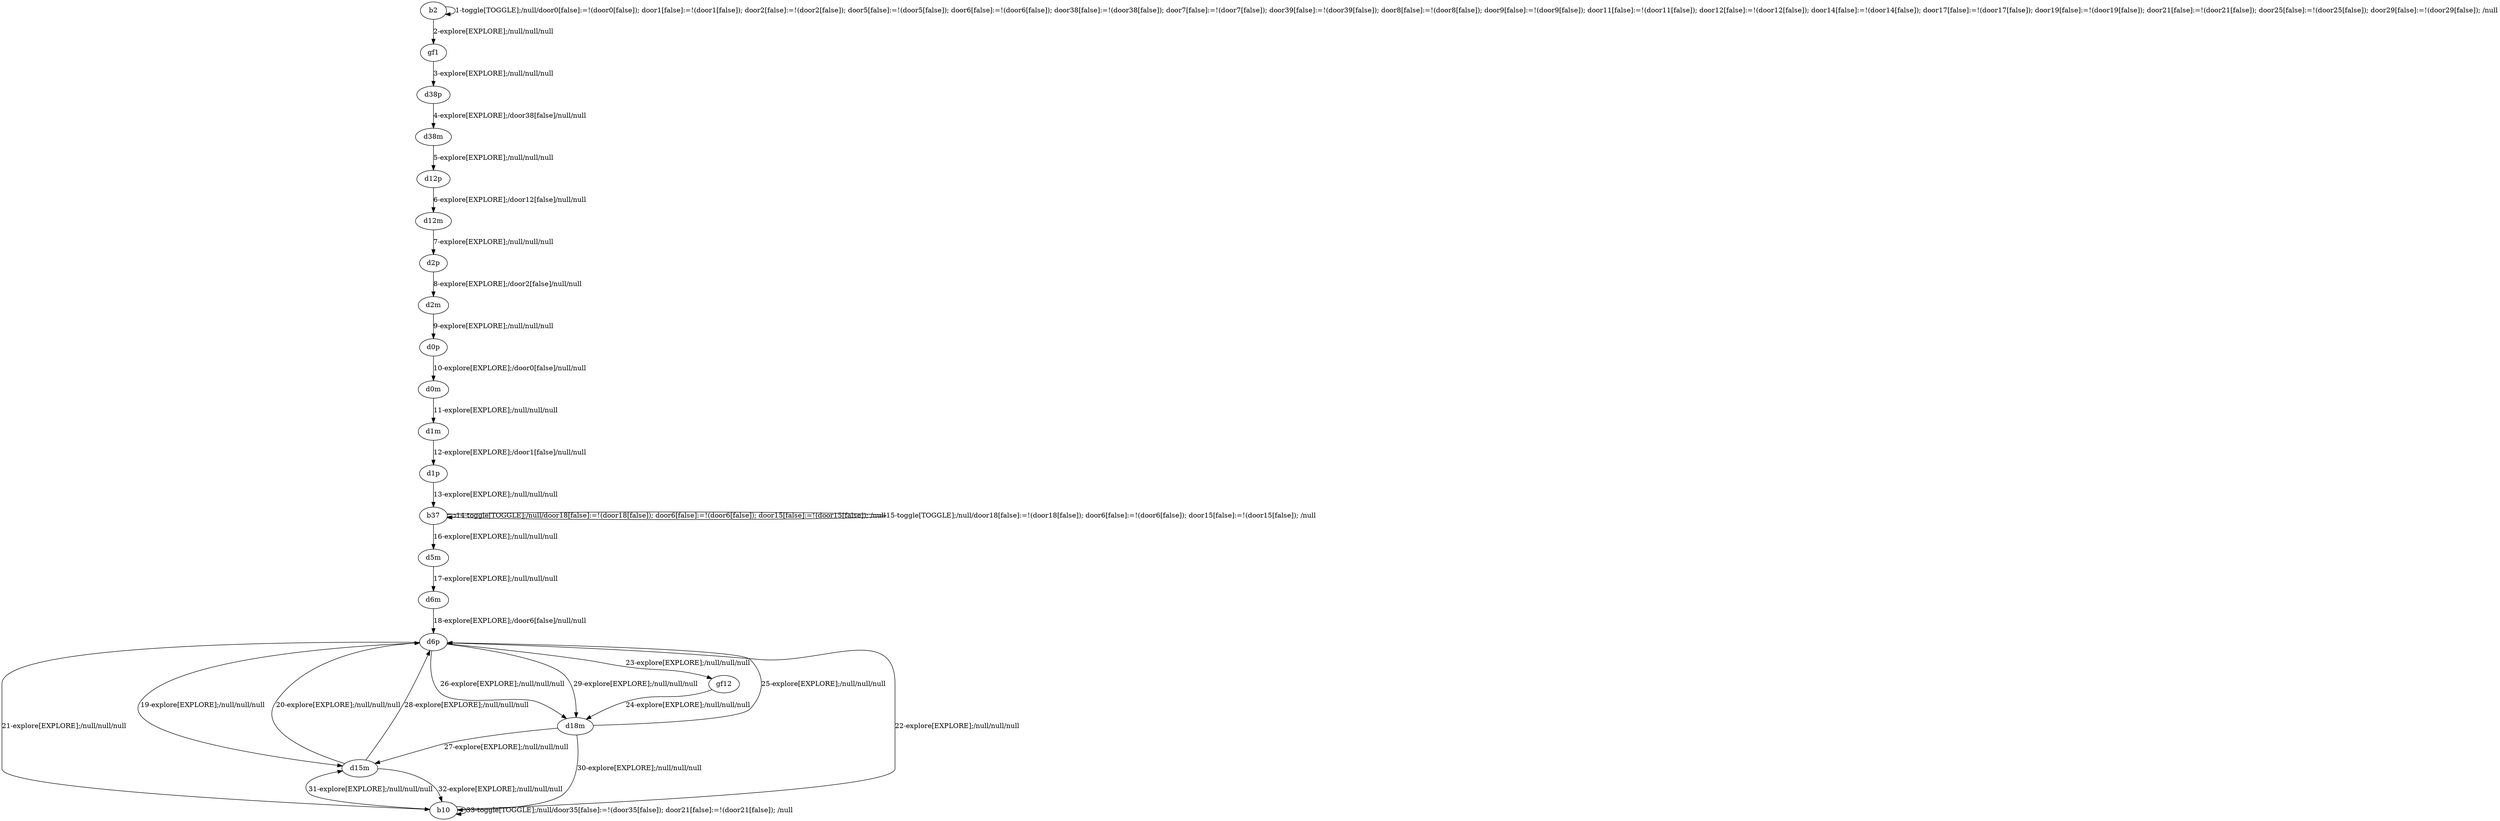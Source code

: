 # Total number of goals covered by this test: 2
# b10 --> b10
# d15m --> b10

digraph g {
"b2" -> "b2" [label = "1-toggle[TOGGLE];/null/door0[false]:=!(door0[false]); door1[false]:=!(door1[false]); door2[false]:=!(door2[false]); door5[false]:=!(door5[false]); door6[false]:=!(door6[false]); door38[false]:=!(door38[false]); door7[false]:=!(door7[false]); door39[false]:=!(door39[false]); door8[false]:=!(door8[false]); door9[false]:=!(door9[false]); door11[false]:=!(door11[false]); door12[false]:=!(door12[false]); door14[false]:=!(door14[false]); door17[false]:=!(door17[false]); door19[false]:=!(door19[false]); door21[false]:=!(door21[false]); door25[false]:=!(door25[false]); door29[false]:=!(door29[false]); /null"];
"b2" -> "gf1" [label = "2-explore[EXPLORE];/null/null/null"];
"gf1" -> "d38p" [label = "3-explore[EXPLORE];/null/null/null"];
"d38p" -> "d38m" [label = "4-explore[EXPLORE];/door38[false]/null/null"];
"d38m" -> "d12p" [label = "5-explore[EXPLORE];/null/null/null"];
"d12p" -> "d12m" [label = "6-explore[EXPLORE];/door12[false]/null/null"];
"d12m" -> "d2p" [label = "7-explore[EXPLORE];/null/null/null"];
"d2p" -> "d2m" [label = "8-explore[EXPLORE];/door2[false]/null/null"];
"d2m" -> "d0p" [label = "9-explore[EXPLORE];/null/null/null"];
"d0p" -> "d0m" [label = "10-explore[EXPLORE];/door0[false]/null/null"];
"d0m" -> "d1m" [label = "11-explore[EXPLORE];/null/null/null"];
"d1m" -> "d1p" [label = "12-explore[EXPLORE];/door1[false]/null/null"];
"d1p" -> "b37" [label = "13-explore[EXPLORE];/null/null/null"];
"b37" -> "b37" [label = "14-toggle[TOGGLE];/null/door18[false]:=!(door18[false]); door6[false]:=!(door6[false]); door15[false]:=!(door15[false]); /null"];
"b37" -> "b37" [label = "15-toggle[TOGGLE];/null/door18[false]:=!(door18[false]); door6[false]:=!(door6[false]); door15[false]:=!(door15[false]); /null"];
"b37" -> "d5m" [label = "16-explore[EXPLORE];/null/null/null"];
"d5m" -> "d6m" [label = "17-explore[EXPLORE];/null/null/null"];
"d6m" -> "d6p" [label = "18-explore[EXPLORE];/door6[false]/null/null"];
"d6p" -> "d15m" [label = "19-explore[EXPLORE];/null/null/null"];
"d15m" -> "d6p" [label = "20-explore[EXPLORE];/null/null/null"];
"d6p" -> "b10" [label = "21-explore[EXPLORE];/null/null/null"];
"b10" -> "d6p" [label = "22-explore[EXPLORE];/null/null/null"];
"d6p" -> "gf12" [label = "23-explore[EXPLORE];/null/null/null"];
"gf12" -> "d18m" [label = "24-explore[EXPLORE];/null/null/null"];
"d18m" -> "d6p" [label = "25-explore[EXPLORE];/null/null/null"];
"d6p" -> "d18m" [label = "26-explore[EXPLORE];/null/null/null"];
"d18m" -> "d15m" [label = "27-explore[EXPLORE];/null/null/null"];
"d15m" -> "d6p" [label = "28-explore[EXPLORE];/null/null/null"];
"d6p" -> "d18m" [label = "29-explore[EXPLORE];/null/null/null"];
"d18m" -> "b10" [label = "30-explore[EXPLORE];/null/null/null"];
"b10" -> "d15m" [label = "31-explore[EXPLORE];/null/null/null"];
"d15m" -> "b10" [label = "32-explore[EXPLORE];/null/null/null"];
"b10" -> "b10" [label = "33-toggle[TOGGLE];/null/door35[false]:=!(door35[false]); door21[false]:=!(door21[false]); /null"];
}